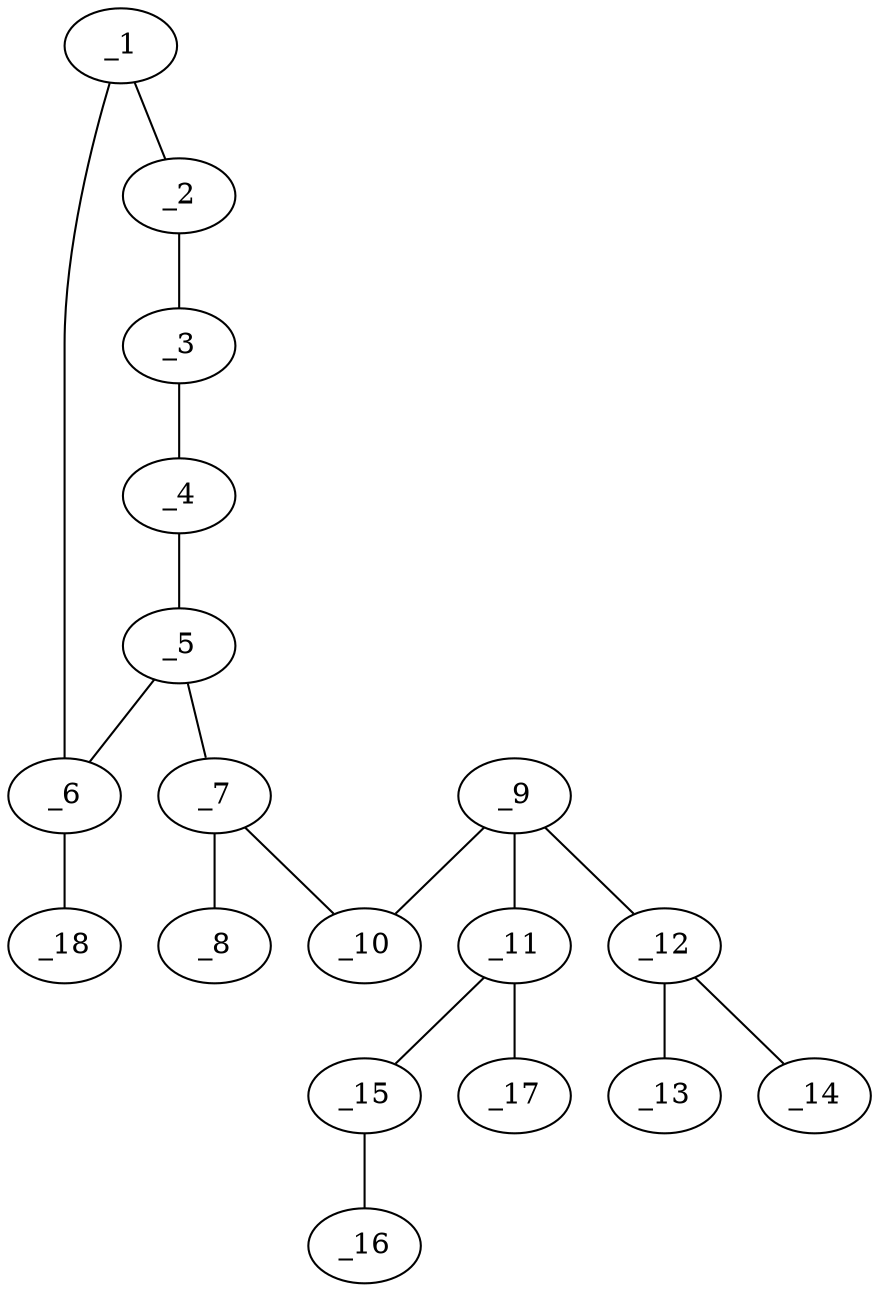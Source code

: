 graph molid679825 {
	_1	 [charge=0,
		chem=1,
		symbol="C  ",
		x="2.866",
		y="-2.75"];
	_2	 [charge=0,
		chem=1,
		symbol="C  ",
		x="3.732",
		y="-3.25"];
	_1 -- _2	 [valence=1];
	_6	 [charge=0,
		chem=1,
		symbol="C  ",
		x="2.866",
		y="-1.75"];
	_1 -- _6	 [valence=2];
	_3	 [charge=0,
		chem=1,
		symbol="C  ",
		x="4.5981",
		y="-2.75"];
	_2 -- _3	 [valence=2];
	_4	 [charge=0,
		chem=1,
		symbol="C  ",
		x="4.5981",
		y="-1.75"];
	_3 -- _4	 [valence=1];
	_5	 [charge=0,
		chem=1,
		symbol="C  ",
		x="3.7321",
		y="-1.25"];
	_4 -- _5	 [valence=2];
	_5 -- _6	 [valence=1];
	_7	 [charge=0,
		chem=1,
		symbol="C  ",
		x="3.7321",
		y="-0.25"];
	_5 -- _7	 [valence=1];
	_18	 [charge=0,
		chem=5,
		symbol="S  ",
		x=2,
		y="-1.25"];
	_6 -- _18	 [valence=1];
	_8	 [charge=0,
		chem=2,
		symbol="O  ",
		x="2.866",
		y="0.25"];
	_7 -- _8	 [valence=2];
	_10	 [charge=0,
		chem=4,
		symbol="N  ",
		x="4.5981",
		y="0.25"];
	_7 -- _10	 [valence=1];
	_9	 [charge=0,
		chem=1,
		symbol="C  ",
		x="4.5981",
		y="1.25"];
	_9 -- _10	 [valence=1];
	_11	 [charge=0,
		chem=1,
		symbol="C  ",
		x="5.4641",
		y="1.75"];
	_9 -- _11	 [valence=1];
	_12	 [charge=0,
		chem=1,
		symbol="C  ",
		x="3.7321",
		y="1.75"];
	_9 -- _12	 [valence=1];
	_15	 [charge=0,
		chem=1,
		symbol="C  ",
		x="5.4641",
		y="2.75"];
	_11 -- _15	 [valence=1];
	_17	 [charge=0,
		chem=1,
		symbol="C  ",
		x="6.3301",
		y="1.25"];
	_11 -- _17	 [valence=1];
	_13	 [charge=0,
		chem=2,
		symbol="O  ",
		x="3.7321",
		y="2.75"];
	_12 -- _13	 [valence=2];
	_14	 [charge=0,
		chem=2,
		symbol="O  ",
		x="2.866",
		y="1.25"];
	_12 -- _14	 [valence=1];
	_16	 [charge=0,
		chem=1,
		symbol="C  ",
		x="6.3301",
		y="3.25"];
	_15 -- _16	 [valence=1];
}
